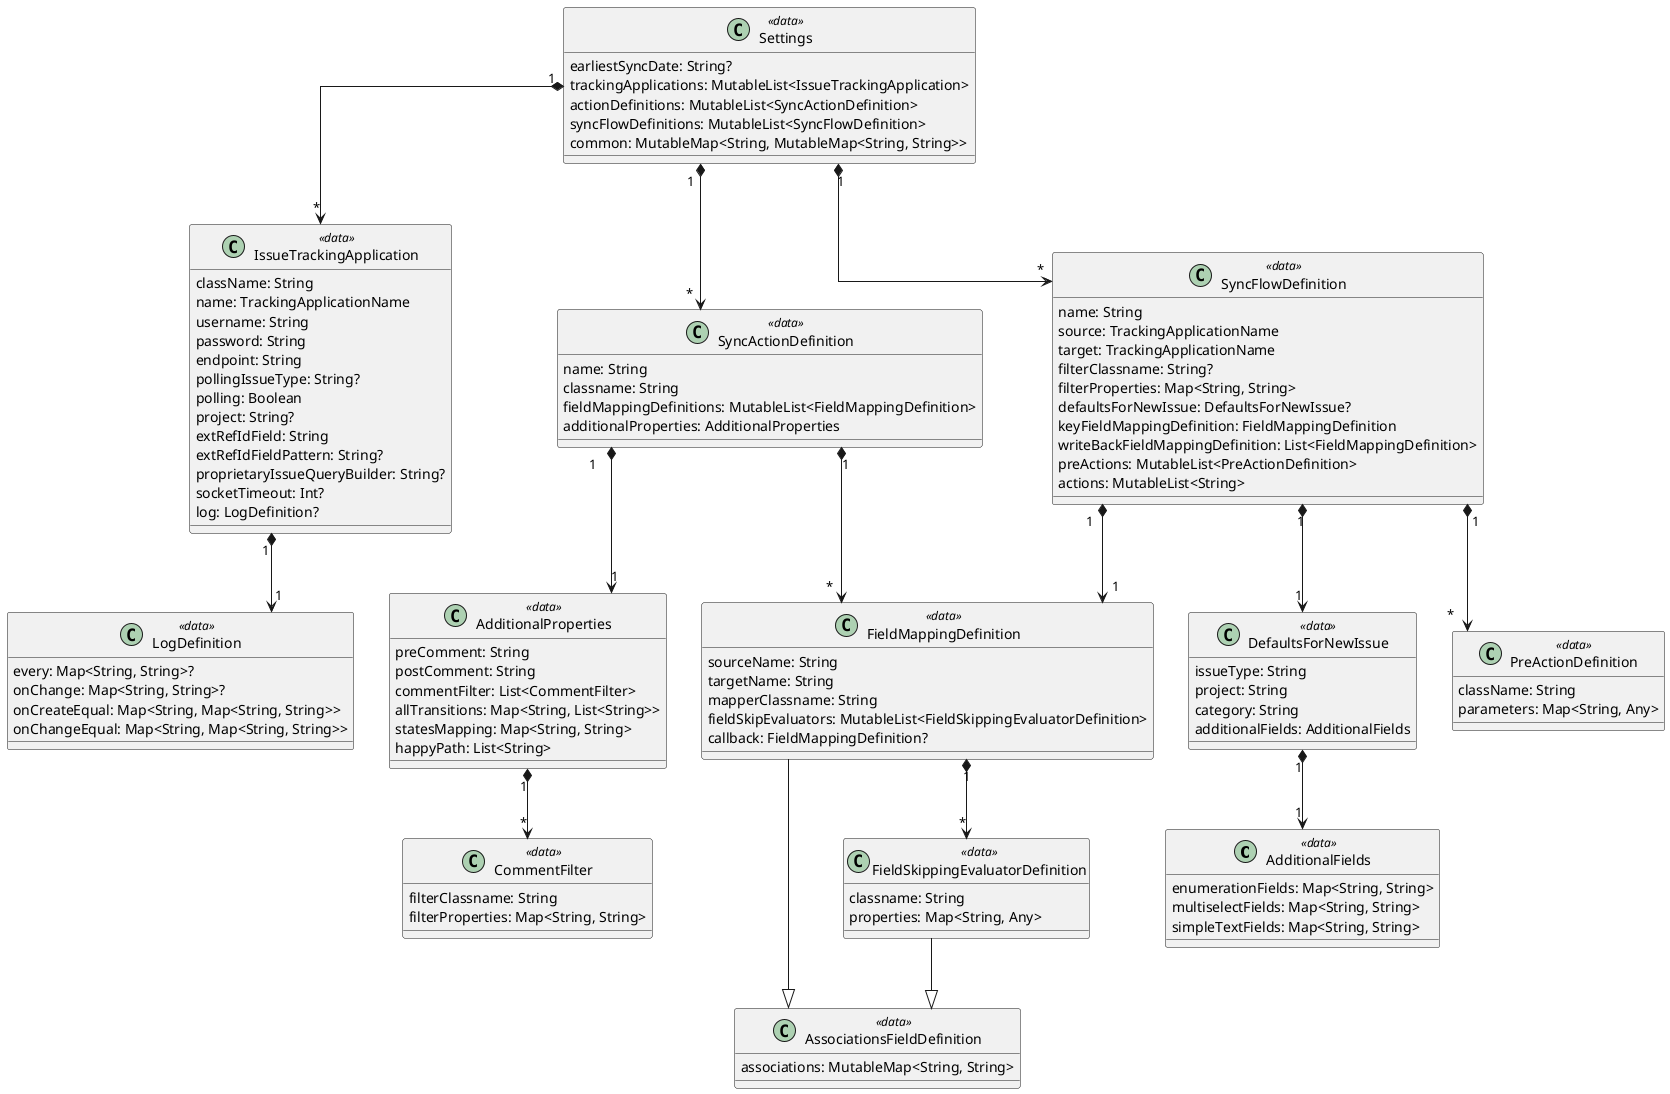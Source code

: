 @startuml
skinparam linetype ortho

class AdditionalFields <<data>> {
    enumerationFields: Map<String, String>
    multiselectFields: Map<String, String>
    simpleTextFields: Map<String, String>
}

class AdditionalProperties <<data>> {
    preComment: String
    postComment: String
    commentFilter: List<CommentFilter>
    allTransitions: Map<String, List<String>>
    statesMapping: Map<String, String>
    happyPath: List<String>
}

class AssociationsFieldDefinition <<data>> {
    associations: MutableMap<String, String>
}

class CommentFilter <<data>> {
    filterClassname: String
    filterProperties: Map<String, String>
}

class DefaultsForNewIssue <<data>> {
    issueType: String
    project: String
    category: String
    additionalFields: AdditionalFields
}

class FieldMappingDefinition <<data>> {
    sourceName: String
    targetName: String
    mapperClassname: String
    fieldSkipEvaluators: MutableList<FieldSkippingEvaluatorDefinition>
    callback: FieldMappingDefinition?
}

class FieldSkippingEvaluatorDefinition <<data>> {
    classname: String
    properties: Map<String, Any>
}

class IssueTrackingApplication <<data>> {
    className: String
    name: TrackingApplicationName
    username: String
    password: String
    endpoint: String
    pollingIssueType: String?
    polling: Boolean
    project: String?
    extRefIdField: String
    extRefIdFieldPattern: String?
    proprietaryIssueQueryBuilder: String?
    socketTimeout: Int?
    log: LogDefinition?
}

class LogDefinition <<data>> {
    every: Map<String, String>?
    onChange: Map<String, String>?
    onCreateEqual: Map<String, Map<String, String>>
    onChangeEqual: Map<String, Map<String, String>>
}
class PreActionDefinition <<data>> {
    className: String
    parameters: Map<String, Any>
}

class Settings <<data>> {
    earliestSyncDate: String?
    trackingApplications: MutableList<IssueTrackingApplication>
    actionDefinitions: MutableList<SyncActionDefinition>
    syncFlowDefinitions: MutableList<SyncFlowDefinition>
    common: MutableMap<String, MutableMap<String, String>>
}

class SyncActionDefinition <<data>> {
    name: String
    classname: String
    fieldMappingDefinitions: MutableList<FieldMappingDefinition>
    additionalProperties: AdditionalProperties
}
class SyncFlowDefinition <<data>> {
    name: String
    source: TrackingApplicationName
    target: TrackingApplicationName
    filterClassname: String?
    filterProperties: Map<String, String>
    defaultsForNewIssue: DefaultsForNewIssue?
    keyFieldMappingDefinition: FieldMappingDefinition
    writeBackFieldMappingDefinition: List<FieldMappingDefinition>
    preActions: MutableList<PreActionDefinition>
    actions: MutableList<String>
}

AdditionalProperties "1" *--> "*" CommentFilter
DefaultsForNewIssue "1" *--> "1" AdditionalFields
FieldMappingDefinition "1" *--> "*" FieldSkippingEvaluatorDefinition
FieldMappingDefinition --|> AssociationsFieldDefinition
FieldSkippingEvaluatorDefinition --|> AssociationsFieldDefinition
IssueTrackingApplication "1" *--> "1" LogDefinition
Settings "1" *--> "*" SyncActionDefinition
Settings "1" *--> "*" SyncFlowDefinition
Settings "1" *--> "*" IssueTrackingApplication
SyncActionDefinition "1" *--> "1" AdditionalProperties
SyncActionDefinition "1" *--> "*" FieldMappingDefinition
SyncFlowDefinition "1" *--> "1" FieldMappingDefinition
SyncFlowDefinition "1" *--> "1" DefaultsForNewIssue
SyncFlowDefinition "1" *--> "*" PreActionDefinition


@enduml